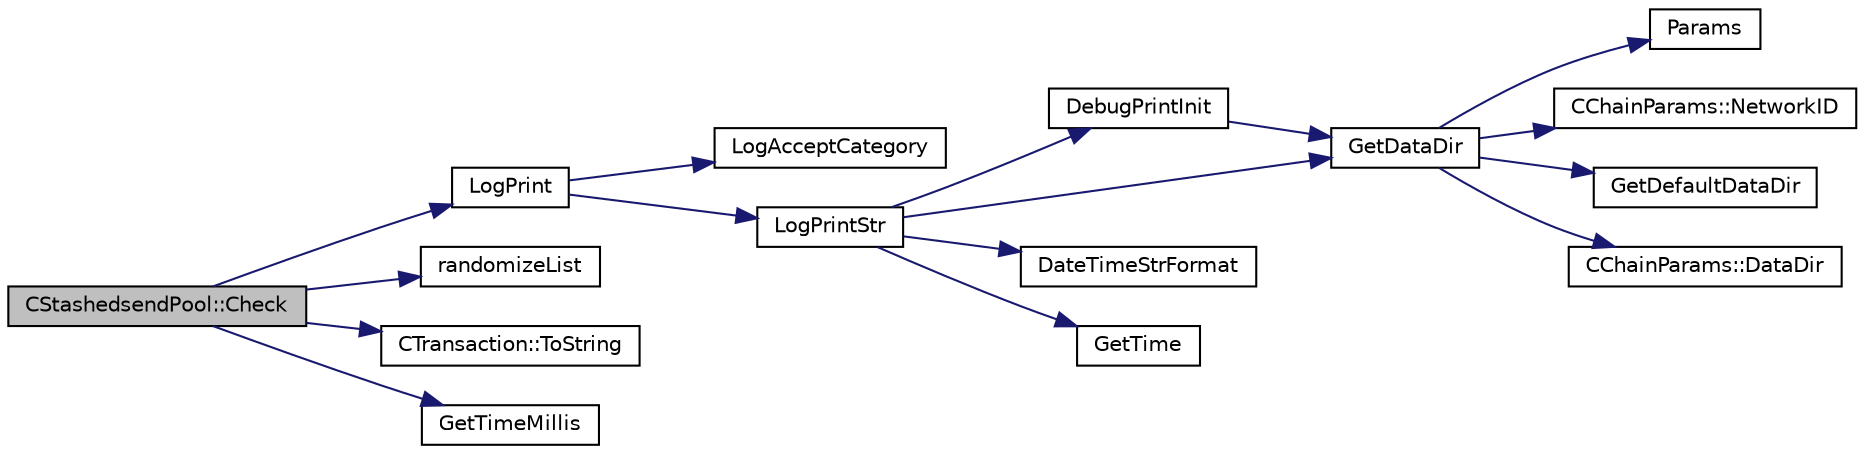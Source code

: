 digraph "CStashedsendPool::Check"
{
  edge [fontname="Helvetica",fontsize="10",labelfontname="Helvetica",labelfontsize="10"];
  node [fontname="Helvetica",fontsize="10",shape=record];
  rankdir="LR";
  Node343 [label="CStashedsendPool::Check",height=0.2,width=0.4,color="black", fillcolor="grey75", style="filled", fontcolor="black"];
  Node343 -> Node344 [color="midnightblue",fontsize="10",style="solid",fontname="Helvetica"];
  Node344 [label="LogPrint",height=0.2,width=0.4,color="black", fillcolor="white", style="filled",URL="$d8/d3c/util_8h.html#aab1f837a2366f424bdc996fdf6352171"];
  Node344 -> Node345 [color="midnightblue",fontsize="10",style="solid",fontname="Helvetica"];
  Node345 [label="LogAcceptCategory",height=0.2,width=0.4,color="black", fillcolor="white", style="filled",URL="$d8/d3c/util_8h.html#a343d2a13efe00125f78d25dafb0a8d98"];
  Node344 -> Node346 [color="midnightblue",fontsize="10",style="solid",fontname="Helvetica"];
  Node346 [label="LogPrintStr",height=0.2,width=0.4,color="black", fillcolor="white", style="filled",URL="$d8/d3c/util_8h.html#afd4c3002b2797c0560adddb6af3ca1da"];
  Node346 -> Node347 [color="midnightblue",fontsize="10",style="solid",fontname="Helvetica"];
  Node347 [label="DebugPrintInit",height=0.2,width=0.4,color="black", fillcolor="white", style="filled",URL="$df/d2d/util_8cpp.html#a751ff5f21d880737811136b5e0bcea12"];
  Node347 -> Node348 [color="midnightblue",fontsize="10",style="solid",fontname="Helvetica"];
  Node348 [label="GetDataDir",height=0.2,width=0.4,color="black", fillcolor="white", style="filled",URL="$df/d2d/util_8cpp.html#ab83866a054745d4b30a3948a1b44beba"];
  Node348 -> Node349 [color="midnightblue",fontsize="10",style="solid",fontname="Helvetica"];
  Node349 [label="Params",height=0.2,width=0.4,color="black", fillcolor="white", style="filled",URL="$df/dbf/chainparams_8cpp.html#ace5c5b706d71a324a417dd2db394fd4a",tooltip="Return the currently selected parameters. "];
  Node348 -> Node350 [color="midnightblue",fontsize="10",style="solid",fontname="Helvetica"];
  Node350 [label="CChainParams::NetworkID",height=0.2,width=0.4,color="black", fillcolor="white", style="filled",URL="$d1/d4f/class_c_chain_params.html#a90dc493ec0c0325c98c3ac06eb99862b"];
  Node348 -> Node351 [color="midnightblue",fontsize="10",style="solid",fontname="Helvetica"];
  Node351 [label="GetDefaultDataDir",height=0.2,width=0.4,color="black", fillcolor="white", style="filled",URL="$df/d2d/util_8cpp.html#ab272995de020a3bcbf743be630e485c6"];
  Node348 -> Node352 [color="midnightblue",fontsize="10",style="solid",fontname="Helvetica"];
  Node352 [label="CChainParams::DataDir",height=0.2,width=0.4,color="black", fillcolor="white", style="filled",URL="$d1/d4f/class_c_chain_params.html#a959488b5d8e6fe62857940b831d73a78"];
  Node346 -> Node348 [color="midnightblue",fontsize="10",style="solid",fontname="Helvetica"];
  Node346 -> Node353 [color="midnightblue",fontsize="10",style="solid",fontname="Helvetica"];
  Node353 [label="DateTimeStrFormat",height=0.2,width=0.4,color="black", fillcolor="white", style="filled",URL="$df/d2d/util_8cpp.html#a749bc6776c8ec72d7c5e4dea56aee415"];
  Node346 -> Node354 [color="midnightblue",fontsize="10",style="solid",fontname="Helvetica"];
  Node354 [label="GetTime",height=0.2,width=0.4,color="black", fillcolor="white", style="filled",URL="$df/d2d/util_8cpp.html#a46fac5fba8ba905b5f9acb364f5d8c6f"];
  Node343 -> Node355 [color="midnightblue",fontsize="10",style="solid",fontname="Helvetica"];
  Node355 [label="randomizeList",height=0.2,width=0.4,color="black", fillcolor="white", style="filled",URL="$d1/d04/stashedsend_8cpp.html#a24e49bce8fb50247eb33490e96897cd7"];
  Node343 -> Node356 [color="midnightblue",fontsize="10",style="solid",fontname="Helvetica"];
  Node356 [label="CTransaction::ToString",height=0.2,width=0.4,color="black", fillcolor="white", style="filled",URL="$df/d43/class_c_transaction.html#a80370923c3ac828de68919295d5d0659"];
  Node343 -> Node357 [color="midnightblue",fontsize="10",style="solid",fontname="Helvetica"];
  Node357 [label="GetTimeMillis",height=0.2,width=0.4,color="black", fillcolor="white", style="filled",URL="$d8/d3c/util_8h.html#a139d0fe6387b9e230a9b8bb12d9b43b9"];
}
